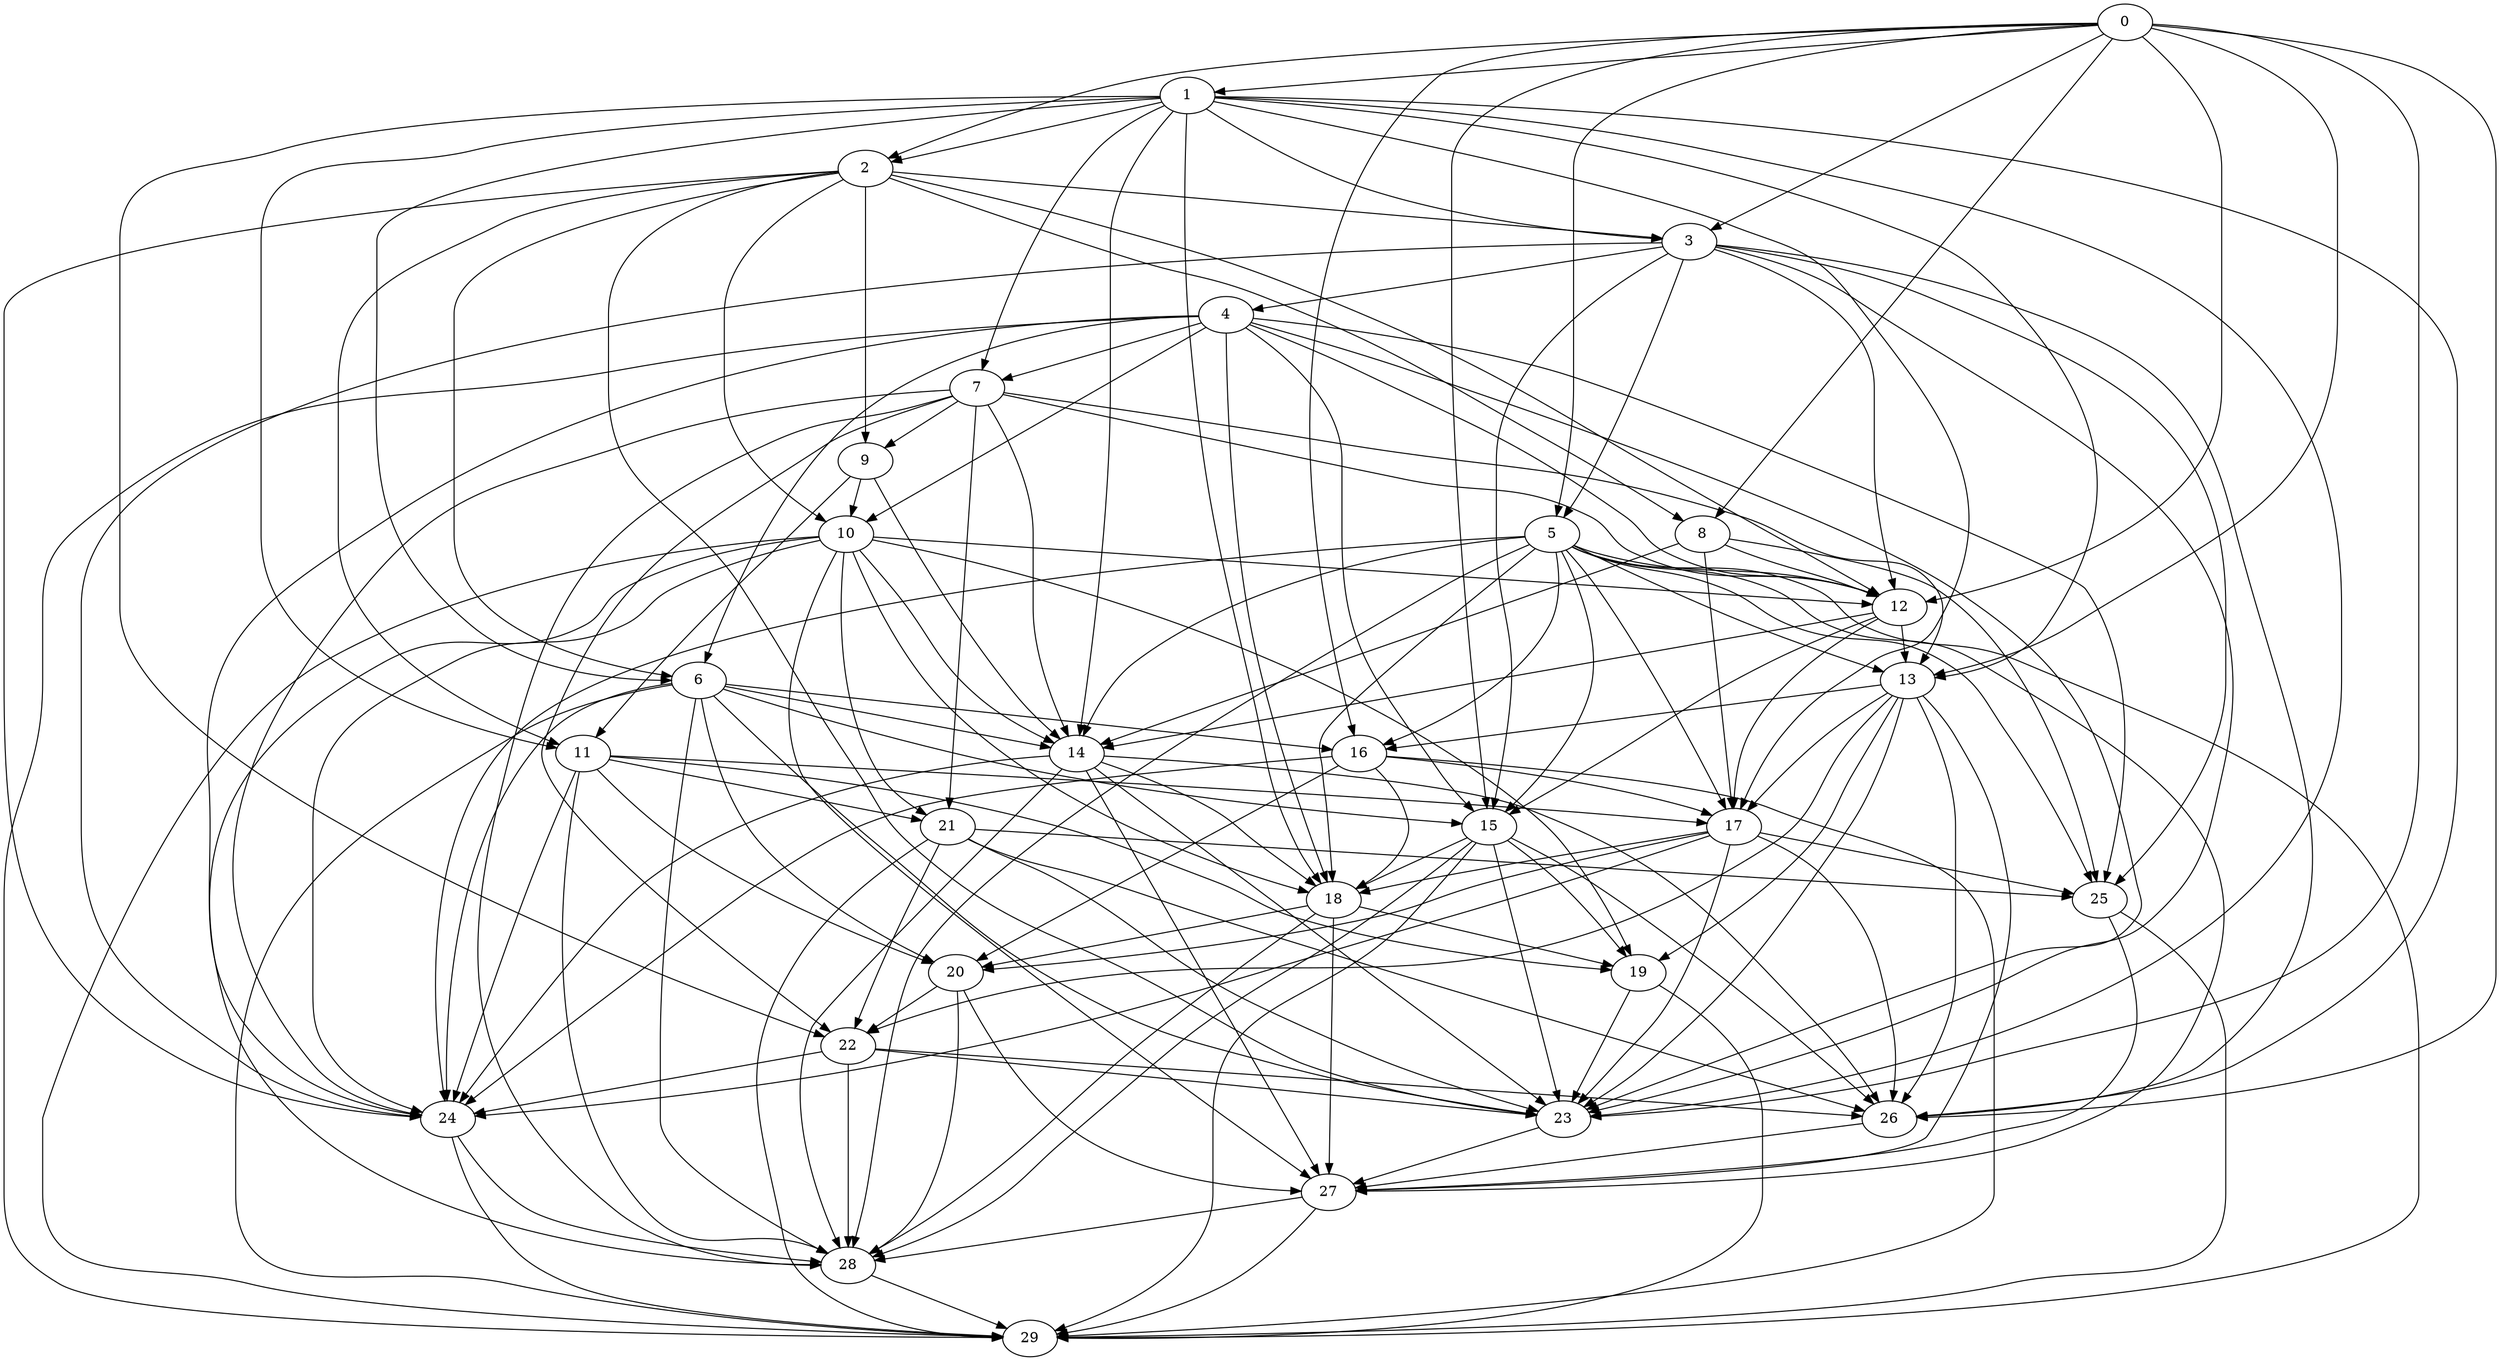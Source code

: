 digraph "Random_Nodes_30_Density_5.37_CCR_1.00_WeightType_Random" {
	graph ["Duplicate states"=0,
		GraphType=Random,
		"Max states in OPEN"=0,
		Modes="120000ms; topo-ordered tasks, ; Pruning: task equivalence, fixed order ready list, ; F-value: ; Optimisation: best schedule length (\
SL) optimisation on equal, ",
		NumberOfTasks=30,
		"Pruned using list schedule length"=6707915,
		"States removed from OPEN"=0,
		TargetSystem="Homogeneous-6",
		"Time to schedule (ms)"=2477,
		"Total idle time"=1468,
		"Total schedule length"=598,
		"Total sequential time"=912,
		"Total states created"=10091760
	];
	0	["Finish time"=22,
		Processor=0,
		"Start time"=0,
		Weight=22];
	1	["Finish time"=53,
		Processor=0,
		"Start time"=22,
		Weight=31];
	0 -> 1	[Weight=9];
	2	["Finish time"=93,
		Processor=0,
		"Start time"=53,
		Weight=40];
	0 -> 2	[Weight=5];
	3	["Finish time"=133,
		Processor=0,
		"Start time"=93,
		Weight=40];
	0 -> 3	[Weight=8];
	5	["Finish time"=207,
		Processor=1,
		"Start time"=181,
		Weight=26];
	0 -> 5	[Weight=9];
	8	["Finish time"=117,
		Processor=2,
		"Start time"=99,
		Weight=18];
	0 -> 8	[Weight=6];
	12	["Finish time"=292,
		Processor=0,
		"Start time"=248,
		Weight=44];
	0 -> 12	[Weight=3];
	13	["Finish time"=336,
		Processor=0,
		"Start time"=292,
		Weight=44];
	0 -> 13	[Weight=3];
	16	["Finish time"=349,
		Processor=0,
		"Start time"=336,
		Weight=13];
	0 -> 16	[Weight=9];
	15	["Finish time"=332,
		Processor=4,
		"Start time"=297,
		Weight=35];
	0 -> 15	[Weight=2];
	26	["Finish time"=536,
		Processor=5,
		"Start time"=492,
		Weight=44];
	0 -> 26	[Weight=8];
	23	["Finish time"=529,
		Processor=0,
		"Start time"=489,
		Weight=40];
	0 -> 23	[Weight=9];
	1 -> 2	[Weight=7];
	1 -> 3	[Weight=5];
	7	["Finish time"=199,
		Processor=0,
		"Start time"=159,
		Weight=40];
	1 -> 7	[Weight=9];
	1 -> 13	[Weight=4];
	11	["Finish time"=275,
		Processor=1,
		"Start time"=240,
		Weight=35];
	1 -> 11	[Weight=5];
	6	["Finish time"=181,
		Processor=1,
		"Start time"=168,
		Weight=13];
	1 -> 6	[Weight=10];
	17	["Finish time"=393,
		Processor=0,
		"Start time"=349,
		Weight=44];
	1 -> 17	[Weight=2];
	14	["Finish time"=338,
		Processor=3,
		"Start time"=298,
		Weight=40];
	1 -> 14	[Weight=4];
	18	["Finish time"=428,
		Processor=0,
		"Start time"=393,
		Weight=35];
	1 -> 18	[Weight=4];
	22	["Finish time"=489,
		Processor=0,
		"Start time"=454,
		Weight=35];
	1 -> 22	[Weight=2];
	1 -> 26	[Weight=9];
	1 -> 23	[Weight=2];
	2 -> 3	[Weight=2];
	9	["Finish time"=230,
		Processor=0,
		"Start time"=199,
		Weight=31];
	2 -> 9	[Weight=5];
	2 -> 8	[Weight=6];
	10	["Finish time"=248,
		Processor=0,
		"Start time"=230,
		Weight=18];
	2 -> 10	[Weight=5];
	2 -> 12	[Weight=4];
	2 -> 11	[Weight=7];
	2 -> 6	[Weight=4];
	2 -> 23	[Weight=6];
	24	["Finish time"=523,
		Processor=4,
		"Start time"=492,
		Weight=31];
	2 -> 24	[Weight=3];
	4	["Finish time"=159,
		Processor=0,
		"Start time"=133,
		Weight=26];
	3 -> 4	[Weight=2];
	3 -> 5	[Weight=2];
	3 -> 12	[Weight=3];
	3 -> 15	[Weight=3];
	3 -> 26	[Weight=3];
	3 -> 23	[Weight=5];
	25	["Finish time"=438,
		Processor=5,
		"Start time"=403,
		Weight=35];
	3 -> 25	[Weight=2];
	3 -> 24	[Weight=10];
	4 -> 7	[Weight=2];
	4 -> 10	[Weight=7];
	4 -> 12	[Weight=5];
	4 -> 6	[Weight=9];
	4 -> 15	[Weight=2];
	4 -> 18	[Weight=3];
	4 -> 23	[Weight=2];
	4 -> 25	[Weight=4];
	4 -> 24	[Weight=3];
	29	["Finish time"=598,
		Processor=5,
		"Start time"=585,
		Weight=13];
	4 -> 29	[Weight=5];
	7 -> 9	[Weight=2];
	7 -> 12	[Weight=10];
	7 -> 13	[Weight=3];
	7 -> 14	[Weight=5];
	21	["Finish time"=302,
		Processor=5,
		"Start time"=280,
		Weight=22];
	7 -> 21	[Weight=2];
	7 -> 22	[Weight=9];
	7 -> 24	[Weight=5];
	28	["Finish time"=585,
		Processor=5,
		"Start time"=545,
		Weight=40];
	7 -> 28	[Weight=3];
	9 -> 10	[Weight=2];
	9 -> 11	[Weight=10];
	9 -> 14	[Weight=9];
	5 -> 12	[Weight=10];
	5 -> 13	[Weight=8];
	5 -> 16	[Weight=2];
	5 -> 17	[Weight=10];
	5 -> 14	[Weight=5];
	5 -> 15	[Weight=10];
	5 -> 18	[Weight=4];
	5 -> 25	[Weight=3];
	5 -> 24	[Weight=10];
	27	["Finish time"=545,
		Processor=5,
		"Start time"=536,
		Weight=9];
	5 -> 27	[Weight=9];
	5 -> 28	[Weight=6];
	5 -> 29	[Weight=8];
	8 -> 12	[Weight=10];
	8 -> 17	[Weight=5];
	8 -> 14	[Weight=6];
	8 -> 25	[Weight=10];
	10 -> 12	[Weight=3];
	10 -> 14	[Weight=6];
	10 -> 18	[Weight=9];
	10 -> 21	[Weight=4];
	19	["Finish time"=460,
		Processor=5,
		"Start time"=438,
		Weight=22];
	10 -> 19	[Weight=5];
	10 -> 24	[Weight=8];
	10 -> 27	[Weight=7];
	10 -> 28	[Weight=3];
	10 -> 29	[Weight=2];
	12 -> 13	[Weight=3];
	12 -> 17	[Weight=5];
	12 -> 14	[Weight=6];
	12 -> 15	[Weight=5];
	13 -> 16	[Weight=5];
	13 -> 17	[Weight=6];
	13 -> 22	[Weight=8];
	13 -> 19	[Weight=4];
	13 -> 26	[Weight=3];
	13 -> 23	[Weight=10];
	13 -> 27	[Weight=8];
	11 -> 17	[Weight=7];
	20	["Finish time"=454,
		Processor=0,
		"Start time"=428,
		Weight=26];
	11 -> 20	[Weight=2];
	11 -> 21	[Weight=5];
	11 -> 19	[Weight=7];
	11 -> 24	[Weight=8];
	11 -> 28	[Weight=4];
	6 -> 16	[Weight=6];
	6 -> 14	[Weight=7];
	6 -> 15	[Weight=8];
	6 -> 20	[Weight=5];
	6 -> 23	[Weight=10];
	6 -> 24	[Weight=5];
	6 -> 28	[Weight=6];
	6 -> 29	[Weight=6];
	16 -> 17	[Weight=2];
	16 -> 18	[Weight=4];
	16 -> 20	[Weight=5];
	16 -> 24	[Weight=7];
	16 -> 29	[Weight=6];
	17 -> 18	[Weight=7];
	17 -> 20	[Weight=4];
	17 -> 26	[Weight=6];
	17 -> 23	[Weight=6];
	17 -> 25	[Weight=10];
	17 -> 24	[Weight=2];
	14 -> 18	[Weight=2];
	14 -> 26	[Weight=9];
	14 -> 23	[Weight=5];
	14 -> 24	[Weight=9];
	14 -> 27	[Weight=9];
	14 -> 28	[Weight=10];
	15 -> 18	[Weight=4];
	15 -> 19	[Weight=10];
	15 -> 26	[Weight=10];
	15 -> 23	[Weight=9];
	15 -> 28	[Weight=9];
	15 -> 29	[Weight=8];
	18 -> 20	[Weight=3];
	18 -> 19	[Weight=6];
	18 -> 27	[Weight=5];
	18 -> 28	[Weight=5];
	20 -> 22	[Weight=9];
	20 -> 27	[Weight=6];
	20 -> 28	[Weight=6];
	21 -> 22	[Weight=7];
	21 -> 26	[Weight=8];
	21 -> 23	[Weight=7];
	21 -> 25	[Weight=2];
	21 -> 29	[Weight=6];
	22 -> 26	[Weight=3];
	22 -> 23	[Weight=7];
	22 -> 24	[Weight=3];
	22 -> 28	[Weight=3];
	19 -> 23	[Weight=2];
	19 -> 29	[Weight=2];
	26 -> 27	[Weight=7];
	23 -> 27	[Weight=5];
	25 -> 27	[Weight=5];
	25 -> 29	[Weight=8];
	24 -> 28	[Weight=4];
	24 -> 29	[Weight=3];
	27 -> 28	[Weight=6];
	27 -> 29	[Weight=6];
	28 -> 29	[Weight=6];
}
